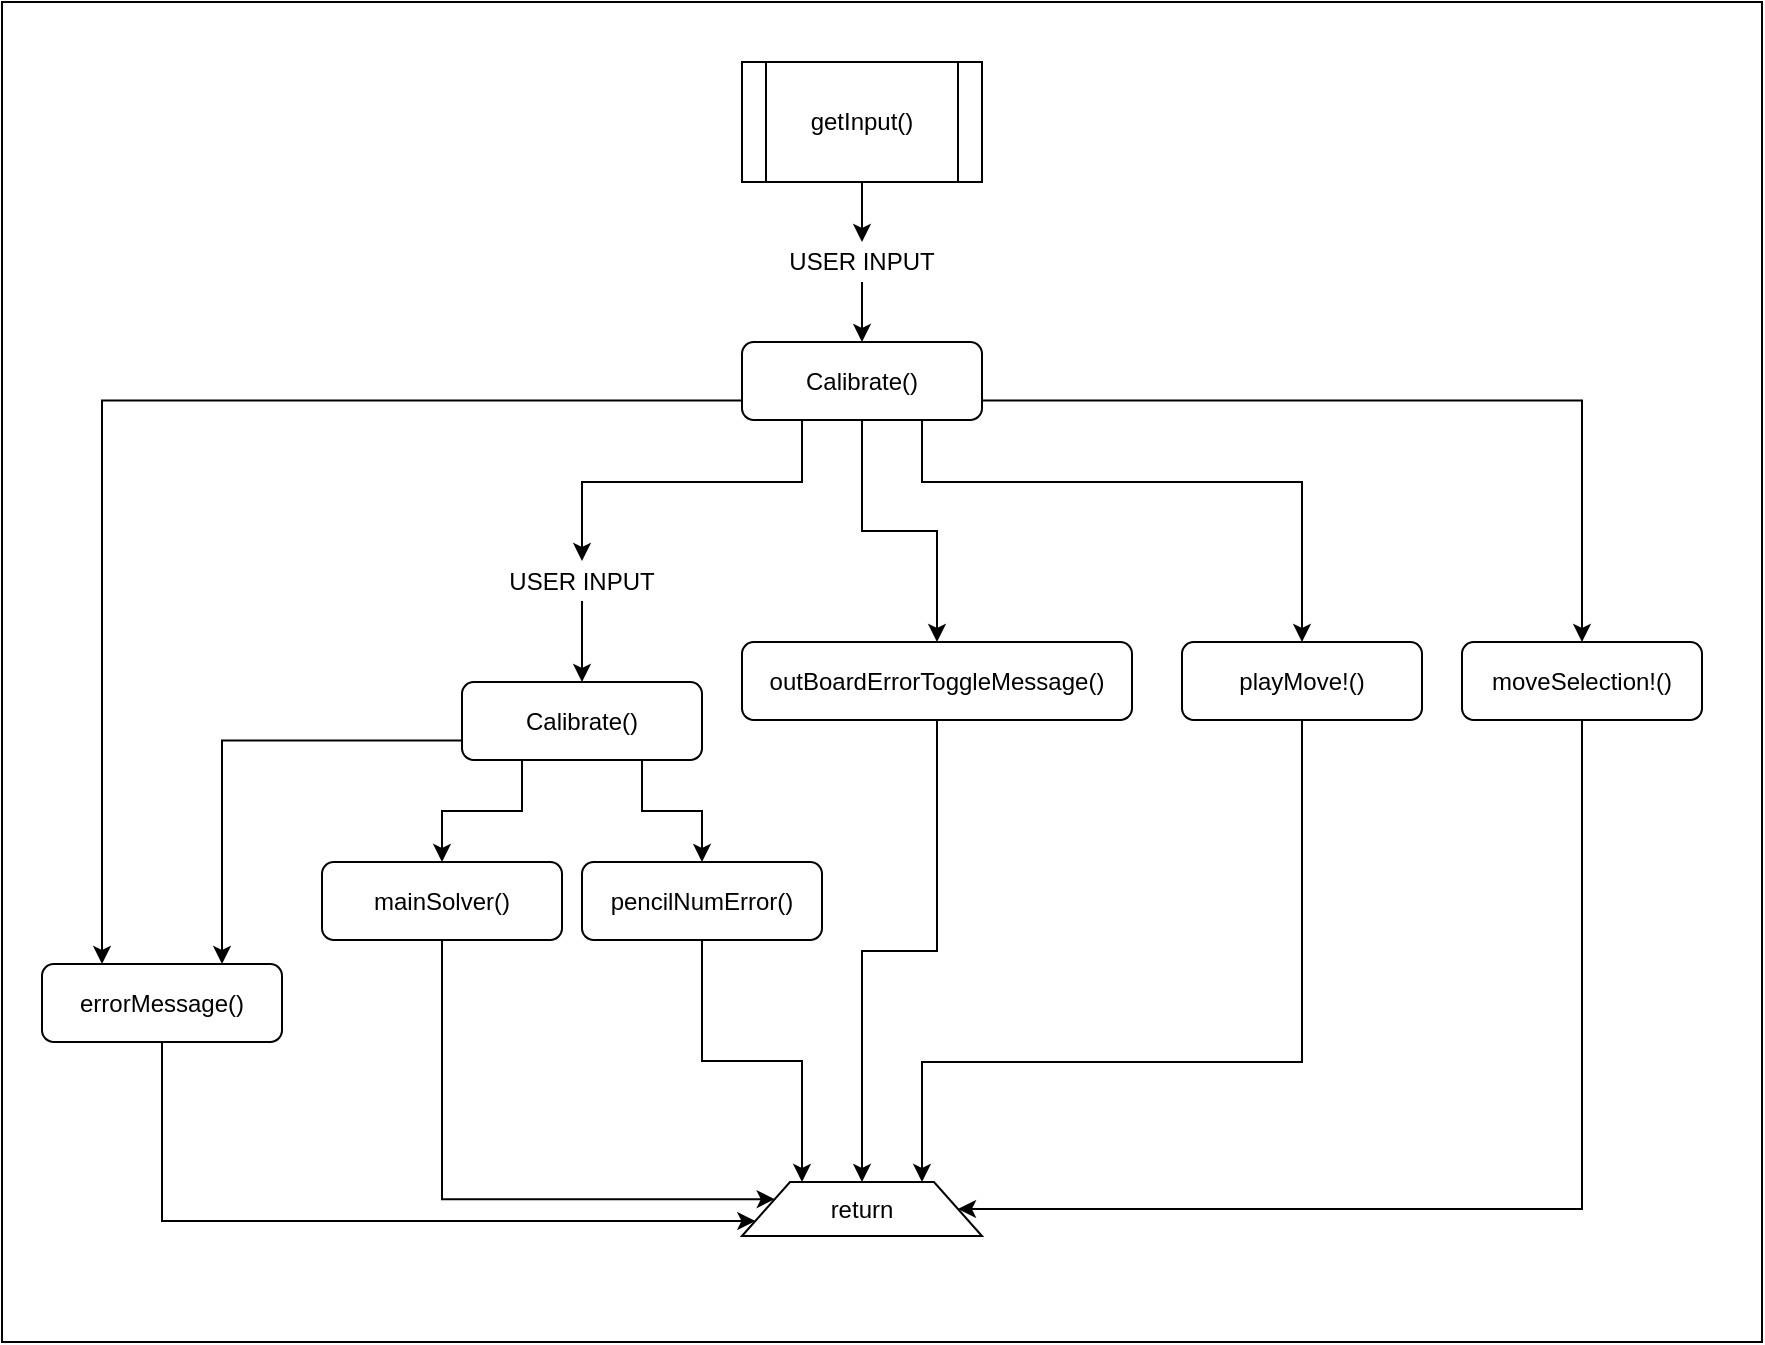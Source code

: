 <mxfile version="13.3.0" type="device"><diagram id="G9mPZhiAGmFe_8w6Qibb" name="Page-1"><mxGraphModel dx="2128" dy="585" grid="1" gridSize="10" guides="1" tooltips="1" connect="1" arrows="1" fold="1" page="1" pageScale="1" pageWidth="850" pageHeight="1100" math="0" shadow="0"><root><mxCell id="0"/><mxCell id="1" parent="0"/><mxCell id="nL97BKJYHL-QX-4kVmW3-52" value="" style="rounded=0;whiteSpace=wrap;html=1;" parent="1" vertex="1"><mxGeometry x="-140" y="30" width="880" height="670" as="geometry"/></mxCell><mxCell id="nL97BKJYHL-QX-4kVmW3-16" style="edgeStyle=orthogonalEdgeStyle;rounded=0;orthogonalLoop=1;jettySize=auto;html=1;exitX=0.5;exitY=1;exitDx=0;exitDy=0;entryX=0.5;entryY=0;entryDx=0;entryDy=0;" parent="1" source="nL97BKJYHL-QX-4kVmW3-6" target="nL97BKJYHL-QX-4kVmW3-13" edge="1"><mxGeometry relative="1" as="geometry"/></mxCell><mxCell id="nL97BKJYHL-QX-4kVmW3-6" value="getInput()" style="shape=process;whiteSpace=wrap;html=1;backgroundOutline=1;" parent="1" vertex="1"><mxGeometry x="230" y="60" width="120" height="60" as="geometry"/></mxCell><mxCell id="nL97BKJYHL-QX-4kVmW3-12" value="return" style="shape=trapezoid;perimeter=trapezoidPerimeter;whiteSpace=wrap;html=1;" parent="1" vertex="1"><mxGeometry x="230" y="620" width="120" height="27" as="geometry"/></mxCell><mxCell id="nL97BKJYHL-QX-4kVmW3-19" style="edgeStyle=orthogonalEdgeStyle;rounded=0;orthogonalLoop=1;jettySize=auto;html=1;exitX=0.5;exitY=1;exitDx=0;exitDy=0;entryX=0.5;entryY=0;entryDx=0;entryDy=0;" parent="1" source="nL97BKJYHL-QX-4kVmW3-13" target="nL97BKJYHL-QX-4kVmW3-18" edge="1"><mxGeometry relative="1" as="geometry"/></mxCell><mxCell id="nL97BKJYHL-QX-4kVmW3-13" value="USER INPUT" style="text;html=1;strokeColor=none;fillColor=none;align=center;verticalAlign=middle;whiteSpace=wrap;rounded=0;" parent="1" vertex="1"><mxGeometry x="250" y="150" width="80" height="20" as="geometry"/></mxCell><mxCell id="nL97BKJYHL-QX-4kVmW3-38" style="edgeStyle=orthogonalEdgeStyle;rounded=0;orthogonalLoop=1;jettySize=auto;html=1;exitX=0;exitY=0.75;exitDx=0;exitDy=0;entryX=0.25;entryY=0;entryDx=0;entryDy=0;" parent="1" source="nL97BKJYHL-QX-4kVmW3-18" target="nL97BKJYHL-QX-4kVmW3-20" edge="1"><mxGeometry relative="1" as="geometry"/></mxCell><mxCell id="nL97BKJYHL-QX-4kVmW3-39" style="edgeStyle=orthogonalEdgeStyle;rounded=0;orthogonalLoop=1;jettySize=auto;html=1;exitX=0.25;exitY=1;exitDx=0;exitDy=0;entryX=0.5;entryY=0;entryDx=0;entryDy=0;" parent="1" source="nL97BKJYHL-QX-4kVmW3-18" target="nL97BKJYHL-QX-4kVmW3-24" edge="1"><mxGeometry relative="1" as="geometry"><Array as="points"><mxPoint x="260" y="270"/><mxPoint x="150" y="270"/></Array></mxGeometry></mxCell><mxCell id="nL97BKJYHL-QX-4kVmW3-40" style="edgeStyle=orthogonalEdgeStyle;rounded=0;orthogonalLoop=1;jettySize=auto;html=1;exitX=0.5;exitY=1;exitDx=0;exitDy=0;entryX=0.5;entryY=0;entryDx=0;entryDy=0;" parent="1" source="nL97BKJYHL-QX-4kVmW3-18" target="nL97BKJYHL-QX-4kVmW3-23" edge="1"><mxGeometry relative="1" as="geometry"/></mxCell><mxCell id="nL97BKJYHL-QX-4kVmW3-41" style="edgeStyle=orthogonalEdgeStyle;rounded=0;orthogonalLoop=1;jettySize=auto;html=1;exitX=0.75;exitY=1;exitDx=0;exitDy=0;" parent="1" source="nL97BKJYHL-QX-4kVmW3-18" target="nL97BKJYHL-QX-4kVmW3-21" edge="1"><mxGeometry relative="1" as="geometry"><Array as="points"><mxPoint x="320" y="270"/><mxPoint x="510" y="270"/></Array></mxGeometry></mxCell><mxCell id="nL97BKJYHL-QX-4kVmW3-43" style="edgeStyle=orthogonalEdgeStyle;rounded=0;orthogonalLoop=1;jettySize=auto;html=1;exitX=1;exitY=0.75;exitDx=0;exitDy=0;entryX=0.5;entryY=0;entryDx=0;entryDy=0;" parent="1" source="nL97BKJYHL-QX-4kVmW3-18" target="nL97BKJYHL-QX-4kVmW3-42" edge="1"><mxGeometry relative="1" as="geometry"/></mxCell><mxCell id="nL97BKJYHL-QX-4kVmW3-18" value="Calibrate()" style="rounded=1;whiteSpace=wrap;html=1;" parent="1" vertex="1"><mxGeometry x="230" y="200" width="120" height="39" as="geometry"/></mxCell><mxCell id="nL97BKJYHL-QX-4kVmW3-44" style="edgeStyle=orthogonalEdgeStyle;rounded=0;orthogonalLoop=1;jettySize=auto;html=1;exitX=0.5;exitY=1;exitDx=0;exitDy=0;entryX=0;entryY=0.75;entryDx=0;entryDy=0;" parent="1" source="nL97BKJYHL-QX-4kVmW3-20" target="nL97BKJYHL-QX-4kVmW3-12" edge="1"><mxGeometry relative="1" as="geometry"><Array as="points"><mxPoint x="-60" y="639"/></Array></mxGeometry></mxCell><mxCell id="nL97BKJYHL-QX-4kVmW3-20" value="errorMessage()" style="rounded=1;whiteSpace=wrap;html=1;" parent="1" vertex="1"><mxGeometry x="-120" y="511" width="120" height="39" as="geometry"/></mxCell><mxCell id="nL97BKJYHL-QX-4kVmW3-48" style="edgeStyle=orthogonalEdgeStyle;rounded=0;orthogonalLoop=1;jettySize=auto;html=1;exitX=0.5;exitY=1;exitDx=0;exitDy=0;entryX=0.75;entryY=0;entryDx=0;entryDy=0;" parent="1" source="nL97BKJYHL-QX-4kVmW3-21" target="nL97BKJYHL-QX-4kVmW3-12" edge="1"><mxGeometry relative="1" as="geometry"><Array as="points"><mxPoint x="510" y="560"/><mxPoint x="320" y="560"/></Array></mxGeometry></mxCell><mxCell id="nL97BKJYHL-QX-4kVmW3-21" value="playMove!()" style="rounded=1;whiteSpace=wrap;html=1;" parent="1" vertex="1"><mxGeometry x="450" y="350" width="120" height="39" as="geometry"/></mxCell><mxCell id="nL97BKJYHL-QX-4kVmW3-47" style="edgeStyle=orthogonalEdgeStyle;rounded=0;orthogonalLoop=1;jettySize=auto;html=1;exitX=0.5;exitY=1;exitDx=0;exitDy=0;entryX=0.5;entryY=0;entryDx=0;entryDy=0;" parent="1" source="nL97BKJYHL-QX-4kVmW3-23" target="nL97BKJYHL-QX-4kVmW3-12" edge="1"><mxGeometry relative="1" as="geometry"/></mxCell><mxCell id="nL97BKJYHL-QX-4kVmW3-23" value="outBoardErrorToggleMessage()" style="rounded=1;whiteSpace=wrap;html=1;" parent="1" vertex="1"><mxGeometry x="230" y="350" width="195" height="39" as="geometry"/></mxCell><mxCell id="nL97BKJYHL-QX-4kVmW3-26" style="edgeStyle=orthogonalEdgeStyle;rounded=0;orthogonalLoop=1;jettySize=auto;html=1;exitX=0.5;exitY=1;exitDx=0;exitDy=0;entryX=0.5;entryY=0;entryDx=0;entryDy=0;" parent="1" source="nL97BKJYHL-QX-4kVmW3-24" target="nL97BKJYHL-QX-4kVmW3-25" edge="1"><mxGeometry relative="1" as="geometry"/></mxCell><mxCell id="nL97BKJYHL-QX-4kVmW3-24" value="USER INPUT" style="text;html=1;strokeColor=none;fillColor=none;align=center;verticalAlign=middle;whiteSpace=wrap;rounded=0;" parent="1" vertex="1"><mxGeometry x="110" y="309.5" width="80" height="20" as="geometry"/></mxCell><mxCell id="nL97BKJYHL-QX-4kVmW3-34" style="edgeStyle=orthogonalEdgeStyle;rounded=0;orthogonalLoop=1;jettySize=auto;html=1;exitX=0.75;exitY=1;exitDx=0;exitDy=0;entryX=0.5;entryY=0;entryDx=0;entryDy=0;" parent="1" source="nL97BKJYHL-QX-4kVmW3-25" target="nL97BKJYHL-QX-4kVmW3-30" edge="1"><mxGeometry relative="1" as="geometry"/></mxCell><mxCell id="nL97BKJYHL-QX-4kVmW3-35" style="edgeStyle=orthogonalEdgeStyle;rounded=0;orthogonalLoop=1;jettySize=auto;html=1;exitX=0.25;exitY=1;exitDx=0;exitDy=0;entryX=0.5;entryY=0;entryDx=0;entryDy=0;" parent="1" source="nL97BKJYHL-QX-4kVmW3-25" target="nL97BKJYHL-QX-4kVmW3-27" edge="1"><mxGeometry relative="1" as="geometry"/></mxCell><mxCell id="nL97BKJYHL-QX-4kVmW3-37" style="edgeStyle=orthogonalEdgeStyle;rounded=0;orthogonalLoop=1;jettySize=auto;html=1;exitX=0;exitY=0.75;exitDx=0;exitDy=0;entryX=0.75;entryY=0;entryDx=0;entryDy=0;" parent="1" source="nL97BKJYHL-QX-4kVmW3-25" target="nL97BKJYHL-QX-4kVmW3-20" edge="1"><mxGeometry relative="1" as="geometry"/></mxCell><mxCell id="nL97BKJYHL-QX-4kVmW3-25" value="Calibrate()" style="rounded=1;whiteSpace=wrap;html=1;" parent="1" vertex="1"><mxGeometry x="90" y="370" width="120" height="39" as="geometry"/></mxCell><mxCell id="nL97BKJYHL-QX-4kVmW3-45" style="edgeStyle=orthogonalEdgeStyle;rounded=0;orthogonalLoop=1;jettySize=auto;html=1;exitX=0.5;exitY=1;exitDx=0;exitDy=0;entryX=0;entryY=0.25;entryDx=0;entryDy=0;" parent="1" source="nL97BKJYHL-QX-4kVmW3-27" target="nL97BKJYHL-QX-4kVmW3-12" edge="1"><mxGeometry relative="1" as="geometry"><Array as="points"><mxPoint x="80" y="629"/></Array></mxGeometry></mxCell><mxCell id="nL97BKJYHL-QX-4kVmW3-27" value="mainSolver()" style="rounded=1;whiteSpace=wrap;html=1;" parent="1" vertex="1"><mxGeometry x="20" y="460" width="120" height="39" as="geometry"/></mxCell><mxCell id="nL97BKJYHL-QX-4kVmW3-46" style="edgeStyle=orthogonalEdgeStyle;rounded=0;orthogonalLoop=1;jettySize=auto;html=1;exitX=0.5;exitY=1;exitDx=0;exitDy=0;entryX=0.25;entryY=0;entryDx=0;entryDy=0;" parent="1" source="nL97BKJYHL-QX-4kVmW3-30" target="nL97BKJYHL-QX-4kVmW3-12" edge="1"><mxGeometry relative="1" as="geometry"/></mxCell><mxCell id="nL97BKJYHL-QX-4kVmW3-30" value="pencilNumError()" style="rounded=1;whiteSpace=wrap;html=1;" parent="1" vertex="1"><mxGeometry x="150" y="460" width="120" height="39" as="geometry"/></mxCell><mxCell id="nL97BKJYHL-QX-4kVmW3-49" style="edgeStyle=orthogonalEdgeStyle;rounded=0;orthogonalLoop=1;jettySize=auto;html=1;exitX=0.5;exitY=1;exitDx=0;exitDy=0;entryX=1;entryY=0.5;entryDx=0;entryDy=0;" parent="1" source="nL97BKJYHL-QX-4kVmW3-42" target="nL97BKJYHL-QX-4kVmW3-12" edge="1"><mxGeometry relative="1" as="geometry"><Array as="points"><mxPoint x="650" y="634"/></Array></mxGeometry></mxCell><mxCell id="nL97BKJYHL-QX-4kVmW3-42" value="moveSelection!()" style="rounded=1;whiteSpace=wrap;html=1;" parent="1" vertex="1"><mxGeometry x="590" y="350" width="120" height="39" as="geometry"/></mxCell></root></mxGraphModel></diagram></mxfile>